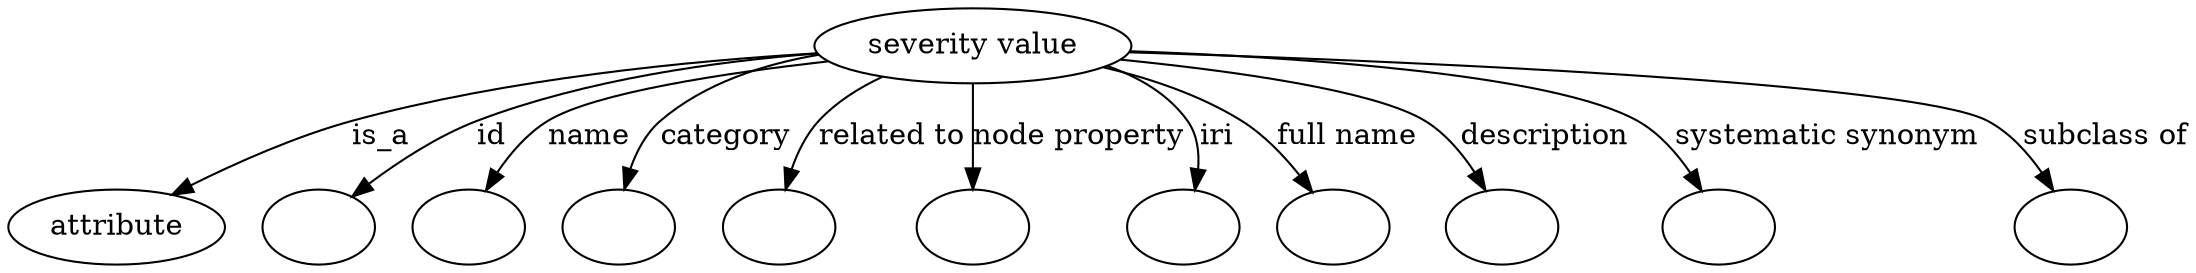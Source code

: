 digraph {
	graph [bb="0,0,884.4,122"];
	node [label="\N"];
	"severity value"	 [height=0.5,
		label="severity value",
		pos="414.57,104",
		width=1.6517];
	attribute	 [height=0.5,
		pos="39.574,18",
		width=1.0993];
	"severity value" -> attribute	 [label=is_a,
		lp="171.85,61",
		pos="e,66.622,31.556 356.36,99.978 304.2,95.387 226,86.045 160.02,68 130.85,60.02 99.32,46.752 75.841,35.889"];
	id	 [color=black,
		height=0.5,
		label="",
		pos="124.57,18",
		width=0.75];
	"severity value" -> id	 [color=black,
		label=id,
		lp="224.02,61",
		pos="e,144.08,30.818 357.78,98.373 317.79,93.271 263.43,84.021 217.68,68 194.83,59.996 170.79,46.954 152.86,36.196",
		style=solid];
	name	 [color=black,
		height=0.5,
		label="",
		pos="196.57,18",
		width=0.75];
	"severity value" -> name	 [color=black,
		label=name,
		lp="267.73,61",
		pos="e,210.1,33.896 357.68,98.616 325.38,93.826 284.99,84.83 252.26,68 239.31,61.343 227.03,50.935 217.31,41.334",
		style=solid];
	category	 [color=black,
		height=0.5,
		label="",
		pos="268.57,18",
		width=0.75];
	"severity value" -> category	 [color=black,
		label=category,
		lp="322.67,61",
		pos="e,275.18,35.537 361.24,96.033 340,90.798 316.39,82.172 298.38,68 290.57,61.849 284.35,53.039 279.67,44.523",
		style=solid];
	"related to"	 [color=black,
		height=0.5,
		label="",
		pos="340.57,18",
		width=0.75];
	"severity value" -> "related to"	 [color=black,
		label="related to",
		lp="384.81,61",
		pos="e,343.85,36.08 382.63,88.746 373.71,83.238 364.67,76.292 358.1,68 353.02,61.584 349.35,53.586 346.73,45.882",
		style=solid];
	"node property"	 [color=black,
		height=0.5,
		label="",
		pos="413.57,18",
		width=0.75];
	"severity value" -> "node property"	 [color=black,
		label="node property",
		lp="453.64,61",
		pos="e,413.79,36.212 414.36,85.762 414.23,74.36 414.06,59.434 413.9,46.494",
		style=solid];
	iri	 [color=black,
		height=0.5,
		label="",
		pos="485.57,18",
		width=0.75];
	"severity value" -> iri	 [color=black,
		label=iri,
		lp="503.79,61",
		pos="e,493.97,35.429 461.48,92.789 474.03,87.419 486.15,79.535 493.57,68 497.87,61.317 498.14,53.12 496.68,45.311",
		style=solid];
	"full name"	 [color=black,
		height=0.5,
		label="",
		pos="557.57,18",
		width=0.75];
	"severity value" -> "full name"	 [color=black,
		label="full name",
		lp="556.2,61",
		pos="e,546.19,34.815 460.72,92.501 478.21,86.828 497.71,78.826 513.57,68 523.52,61.212 532.65,51.674 539.99,42.746",
		style=solid];
	description	 [color=black,
		height=0.5,
		label="",
		pos="629.57,18",
		width=0.75];
	"severity value" -> description	 [color=black,
		label=description,
		lp="634.68,61",
		pos="e,619.26,34.956 468.91,96.513 511.58,89.926 566.94,79.596 586.57,68 596.99,61.849 606.13,52.258 613.28,43.115",
		style=solid];
	"systematic synonym"	 [color=black,
		height=0.5,
		label="",
		pos="713.57,18",
		width=0.75];
	"severity value" -> "systematic synonym"	 [color=black,
		label="systematic synonym",
		lp="744.54,61",
		pos="e,703.43,34.761 473.11,100.44 537.62,95.703 636.62,85.777 669.57,68 680.48,62.116 689.97,52.393 697.31,43.079",
		style=solid];
	"subclass of"	 [color=black,
		height=0.5,
		label="",
		pos="850.57,18",
		width=0.75];
	"severity value" -> "subclass of"	 [color=black,
		label="subclass of",
		lp="853.49,61",
		pos="e,840.23,34.98 473.37,100.95 575.27,95.316 776.63,82.517 805.57,68 816.88,62.331 826.67,52.512 834.21,43.068",
		style=solid];
}
